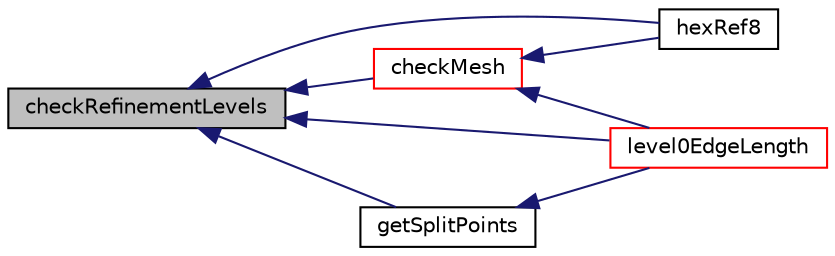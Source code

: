 digraph "checkRefinementLevels"
{
  bgcolor="transparent";
  edge [fontname="Helvetica",fontsize="10",labelfontname="Helvetica",labelfontsize="10"];
  node [fontname="Helvetica",fontsize="10",shape=record];
  rankdir="LR";
  Node1 [label="checkRefinementLevels",height=0.2,width=0.4,color="black", fillcolor="grey75", style="filled", fontcolor="black"];
  Node1 -> Node2 [dir="back",color="midnightblue",fontsize="10",style="solid",fontname="Helvetica"];
  Node2 [label="checkMesh",height=0.2,width=0.4,color="red",URL="$a01026.html#a5badd6bbc908d67458f21d4e61722ba6",tooltip="Debug: Check coupled mesh for correctness. "];
  Node2 -> Node3 [dir="back",color="midnightblue",fontsize="10",style="solid",fontname="Helvetica"];
  Node3 [label="hexRef8",height=0.2,width=0.4,color="black",URL="$a01026.html#a38c122950a32c54a78c49acb2637ac88",tooltip="Construct from mesh, read_if_present refinement data. "];
  Node2 -> Node4 [dir="back",color="midnightblue",fontsize="10",style="solid",fontname="Helvetica"];
  Node4 [label="level0EdgeLength",height=0.2,width=0.4,color="red",URL="$a01026.html#a1d76700ce433ac0c860141db26cec53b",tooltip="Typical edge length between unrefined points. "];
  Node1 -> Node5 [dir="back",color="midnightblue",fontsize="10",style="solid",fontname="Helvetica"];
  Node5 [label="getSplitPoints",height=0.2,width=0.4,color="black",URL="$a01026.html#ae4a87faceb886e6577b904b8ef729095",tooltip="Return the points at the centre of top-level split cells. "];
  Node5 -> Node4 [dir="back",color="midnightblue",fontsize="10",style="solid",fontname="Helvetica"];
  Node1 -> Node3 [dir="back",color="midnightblue",fontsize="10",style="solid",fontname="Helvetica"];
  Node1 -> Node4 [dir="back",color="midnightblue",fontsize="10",style="solid",fontname="Helvetica"];
}
